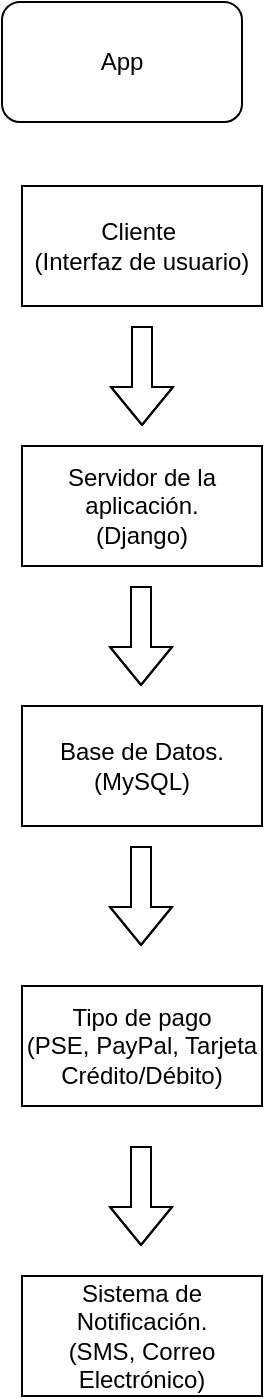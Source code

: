 <mxfile version="22.1.18" type="device">
  <diagram name="Página-1" id="8EeN8gGCqgROq-MhtqO8">
    <mxGraphModel dx="880" dy="460" grid="1" gridSize="10" guides="1" tooltips="1" connect="1" arrows="1" fold="1" page="1" pageScale="1" pageWidth="827" pageHeight="1169" math="0" shadow="0">
      <root>
        <mxCell id="0" />
        <mxCell id="1" parent="0" />
        <mxCell id="YecMiaMCy3yHjvxzNp5k-1" value="Cliente&amp;nbsp;&lt;br&gt;(Interfaz de usuario)" style="rounded=0;whiteSpace=wrap;html=1;" vertex="1" parent="1">
          <mxGeometry x="290" y="100" width="120" height="60" as="geometry" />
        </mxCell>
        <mxCell id="YecMiaMCy3yHjvxzNp5k-2" value="" style="shape=flexArrow;endArrow=classic;html=1;rounded=0;" edge="1" parent="1">
          <mxGeometry width="50" height="50" relative="1" as="geometry">
            <mxPoint x="350" y="170" as="sourcePoint" />
            <mxPoint x="350" y="220" as="targetPoint" />
            <Array as="points">
              <mxPoint x="350" y="190" />
            </Array>
          </mxGeometry>
        </mxCell>
        <mxCell id="YecMiaMCy3yHjvxzNp5k-3" value="Servidor de la aplicación.&lt;br&gt;(Django)" style="rounded=0;whiteSpace=wrap;html=1;" vertex="1" parent="1">
          <mxGeometry x="290" y="230" width="120" height="60" as="geometry" />
        </mxCell>
        <mxCell id="YecMiaMCy3yHjvxzNp5k-4" value="" style="shape=flexArrow;endArrow=classic;html=1;rounded=0;" edge="1" parent="1">
          <mxGeometry width="50" height="50" relative="1" as="geometry">
            <mxPoint x="349.5" y="300" as="sourcePoint" />
            <mxPoint x="349.5" y="350" as="targetPoint" />
            <Array as="points">
              <mxPoint x="349.5" y="320" />
            </Array>
          </mxGeometry>
        </mxCell>
        <mxCell id="YecMiaMCy3yHjvxzNp5k-6" value="Base de Datos.&lt;br&gt;(MySQL)" style="rounded=0;whiteSpace=wrap;html=1;" vertex="1" parent="1">
          <mxGeometry x="290" y="360" width="120" height="60" as="geometry" />
        </mxCell>
        <mxCell id="YecMiaMCy3yHjvxzNp5k-7" value="" style="shape=flexArrow;endArrow=classic;html=1;rounded=0;" edge="1" parent="1">
          <mxGeometry width="50" height="50" relative="1" as="geometry">
            <mxPoint x="349.5" y="430" as="sourcePoint" />
            <mxPoint x="349.5" y="480" as="targetPoint" />
            <Array as="points">
              <mxPoint x="349.5" y="450" />
            </Array>
          </mxGeometry>
        </mxCell>
        <mxCell id="YecMiaMCy3yHjvxzNp5k-8" value="Tipo de pago&lt;br&gt;(PSE, PayPal, Tarjeta Crédito/Débito)" style="rounded=0;whiteSpace=wrap;html=1;" vertex="1" parent="1">
          <mxGeometry x="290" y="500" width="120" height="60" as="geometry" />
        </mxCell>
        <mxCell id="YecMiaMCy3yHjvxzNp5k-9" value="" style="shape=flexArrow;endArrow=classic;html=1;rounded=0;" edge="1" parent="1">
          <mxGeometry width="50" height="50" relative="1" as="geometry">
            <mxPoint x="349.5" y="580" as="sourcePoint" />
            <mxPoint x="349.5" y="630" as="targetPoint" />
            <Array as="points">
              <mxPoint x="349.5" y="600" />
            </Array>
          </mxGeometry>
        </mxCell>
        <mxCell id="YecMiaMCy3yHjvxzNp5k-10" value="Sistema de Notificación.&lt;br&gt;(SMS, Correo Electrónico)" style="rounded=0;whiteSpace=wrap;html=1;" vertex="1" parent="1">
          <mxGeometry x="290" y="645" width="120" height="60" as="geometry" />
        </mxCell>
        <mxCell id="YecMiaMCy3yHjvxzNp5k-12" value="App" style="rounded=1;whiteSpace=wrap;html=1;" vertex="1" parent="1">
          <mxGeometry x="280" y="8" width="120" height="60" as="geometry" />
        </mxCell>
      </root>
    </mxGraphModel>
  </diagram>
</mxfile>
